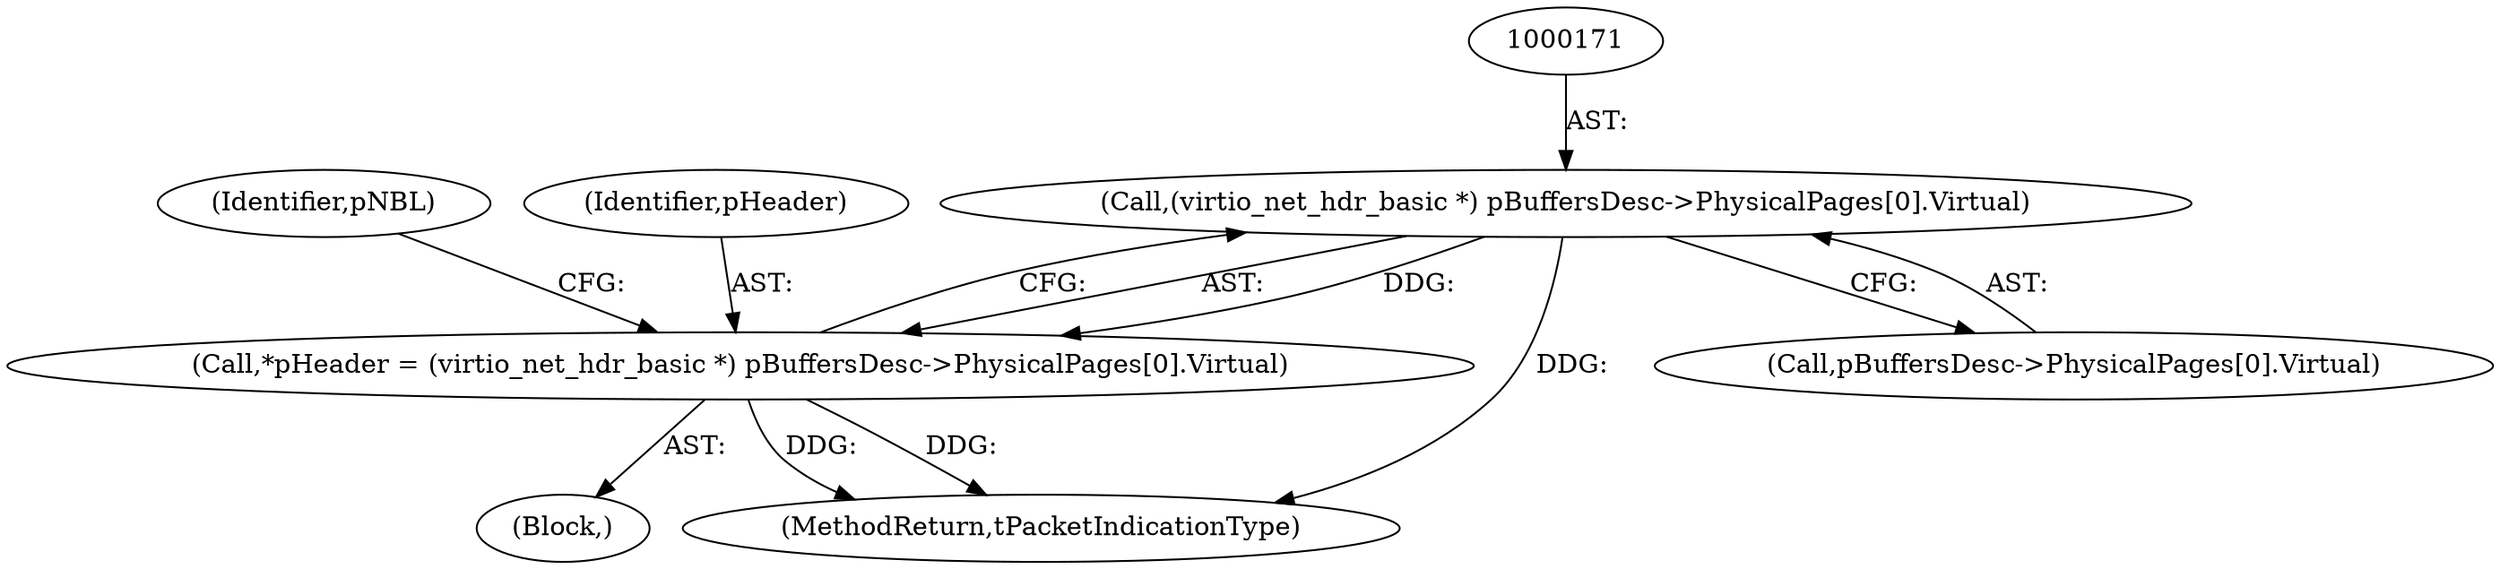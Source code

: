 digraph "0_kvm-guest-drivers-windows_723416fa4210b7464b28eab89cc76252e6193ac1_6@array" {
"1000170" [label="(Call,(virtio_net_hdr_basic *) pBuffersDesc->PhysicalPages[0].Virtual)"];
"1000168" [label="(Call,*pHeader = (virtio_net_hdr_basic *) pBuffersDesc->PhysicalPages[0].Virtual)"];
"1000182" [label="(Identifier,pNBL)"];
"1000387" [label="(MethodReturn,tPacketIndicationType)"];
"1000168" [label="(Call,*pHeader = (virtio_net_hdr_basic *) pBuffersDesc->PhysicalPages[0].Virtual)"];
"1000169" [label="(Identifier,pHeader)"];
"1000166" [label="(Block,)"];
"1000172" [label="(Call,pBuffersDesc->PhysicalPages[0].Virtual)"];
"1000170" [label="(Call,(virtio_net_hdr_basic *) pBuffersDesc->PhysicalPages[0].Virtual)"];
"1000170" -> "1000168"  [label="AST: "];
"1000170" -> "1000172"  [label="CFG: "];
"1000171" -> "1000170"  [label="AST: "];
"1000172" -> "1000170"  [label="AST: "];
"1000168" -> "1000170"  [label="CFG: "];
"1000170" -> "1000387"  [label="DDG: "];
"1000170" -> "1000168"  [label="DDG: "];
"1000168" -> "1000166"  [label="AST: "];
"1000169" -> "1000168"  [label="AST: "];
"1000182" -> "1000168"  [label="CFG: "];
"1000168" -> "1000387"  [label="DDG: "];
"1000168" -> "1000387"  [label="DDG: "];
}
